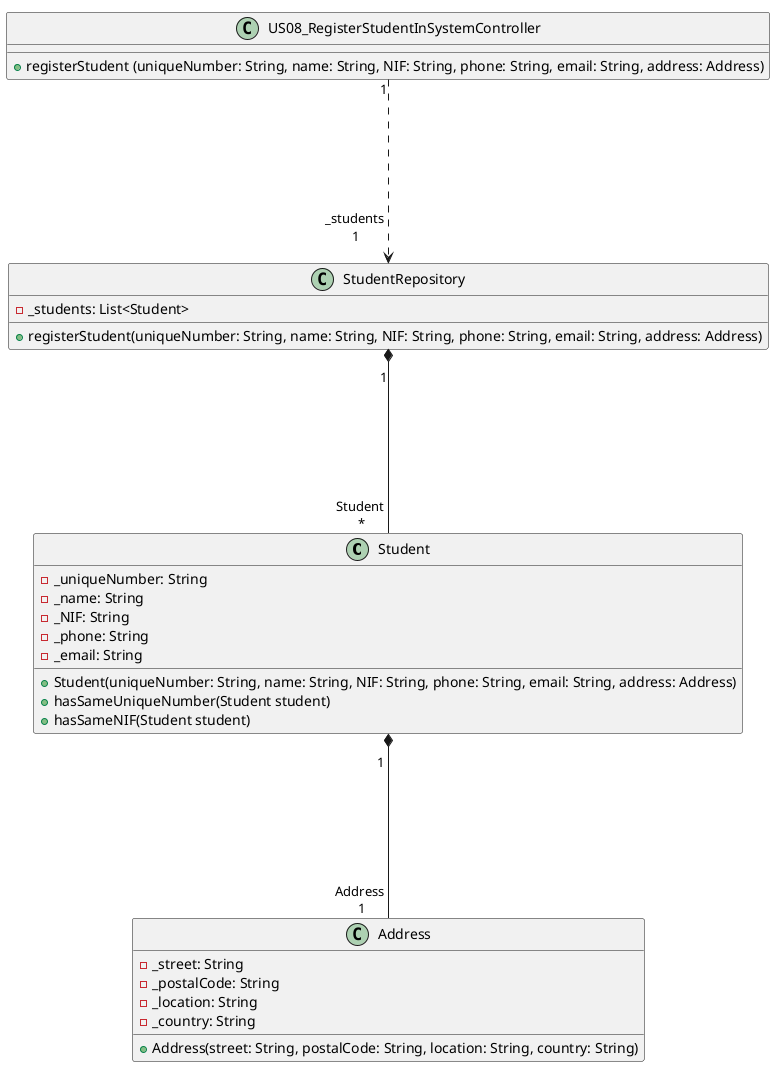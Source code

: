 @startuml
!pragma layout smetana
'left to right direction

class Student {
    -_uniqueNumber: String
    -_name: String
    -_NIF: String
    -_phone: String
    -_email: String
    +Student(uniqueNumber: String, name: String, NIF: String, phone: String, email: String, address: Address)
    +hasSameUniqueNumber(Student student)
    +hasSameNIF(Student student)
}

class StudentRepository {
    -_students: List<Student>
    +registerStudent(uniqueNumber: String, name: String, NIF: String, phone: String, email: String, address: Address)
}

class Address {
     -_street: String
     -_postalCode: String
     -_location: String
     -_country: String
     +Address(street: String, postalCode: String, location: String, country: String)
}

class US08_RegisterStudentInSystemController{
    +registerStudent (uniqueNumber: String, name: String, NIF: String, phone: String, email: String, address: Address)
}

Student "\n1 " *------ "Address \n1" Address
StudentRepository "\n1" *------ "Student \n*" Student
US08_RegisterStudentInSystemController "1" ......> "_students \n1\n" StudentRepository

@enduml